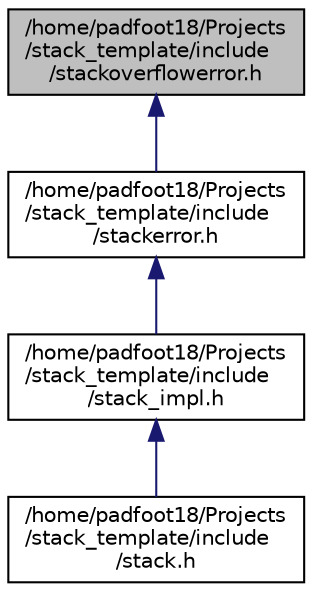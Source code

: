 digraph "/home/padfoot18/Projects/stack_template/include/stackoverflowerror.h"
{
 // LATEX_PDF_SIZE
  edge [fontname="Helvetica",fontsize="10",labelfontname="Helvetica",labelfontsize="10"];
  node [fontname="Helvetica",fontsize="10",shape=record];
  Node1 [label="/home/padfoot18/Projects\l/stack_template/include\l/stackoverflowerror.h",height=0.2,width=0.4,color="black", fillcolor="grey75", style="filled", fontcolor="black",tooltip="Contains implementation of the StackOverflowError class."];
  Node1 -> Node2 [dir="back",color="midnightblue",fontsize="10",style="solid"];
  Node2 [label="/home/padfoot18/Projects\l/stack_template/include\l/stackerror.h",height=0.2,width=0.4,color="black", fillcolor="white", style="filled",URL="$stackerror_8h.html",tooltip="Contains implementation of StackError base exception class."];
  Node2 -> Node3 [dir="back",color="midnightblue",fontsize="10",style="solid"];
  Node3 [label="/home/padfoot18/Projects\l/stack_template/include\l/stack_impl.h",height=0.2,width=0.4,color="black", fillcolor="white", style="filled",URL="$stack__impl_8h.html",tooltip="Contains implementation of the Stack class template."];
  Node3 -> Node4 [dir="back",color="midnightblue",fontsize="10",style="solid"];
  Node4 [label="/home/padfoot18/Projects\l/stack_template/include\l/stack.h",height=0.2,width=0.4,color="black", fillcolor="white", style="filled",URL="$stack_8h.html",tooltip="Include file for Stack class template."];
}
